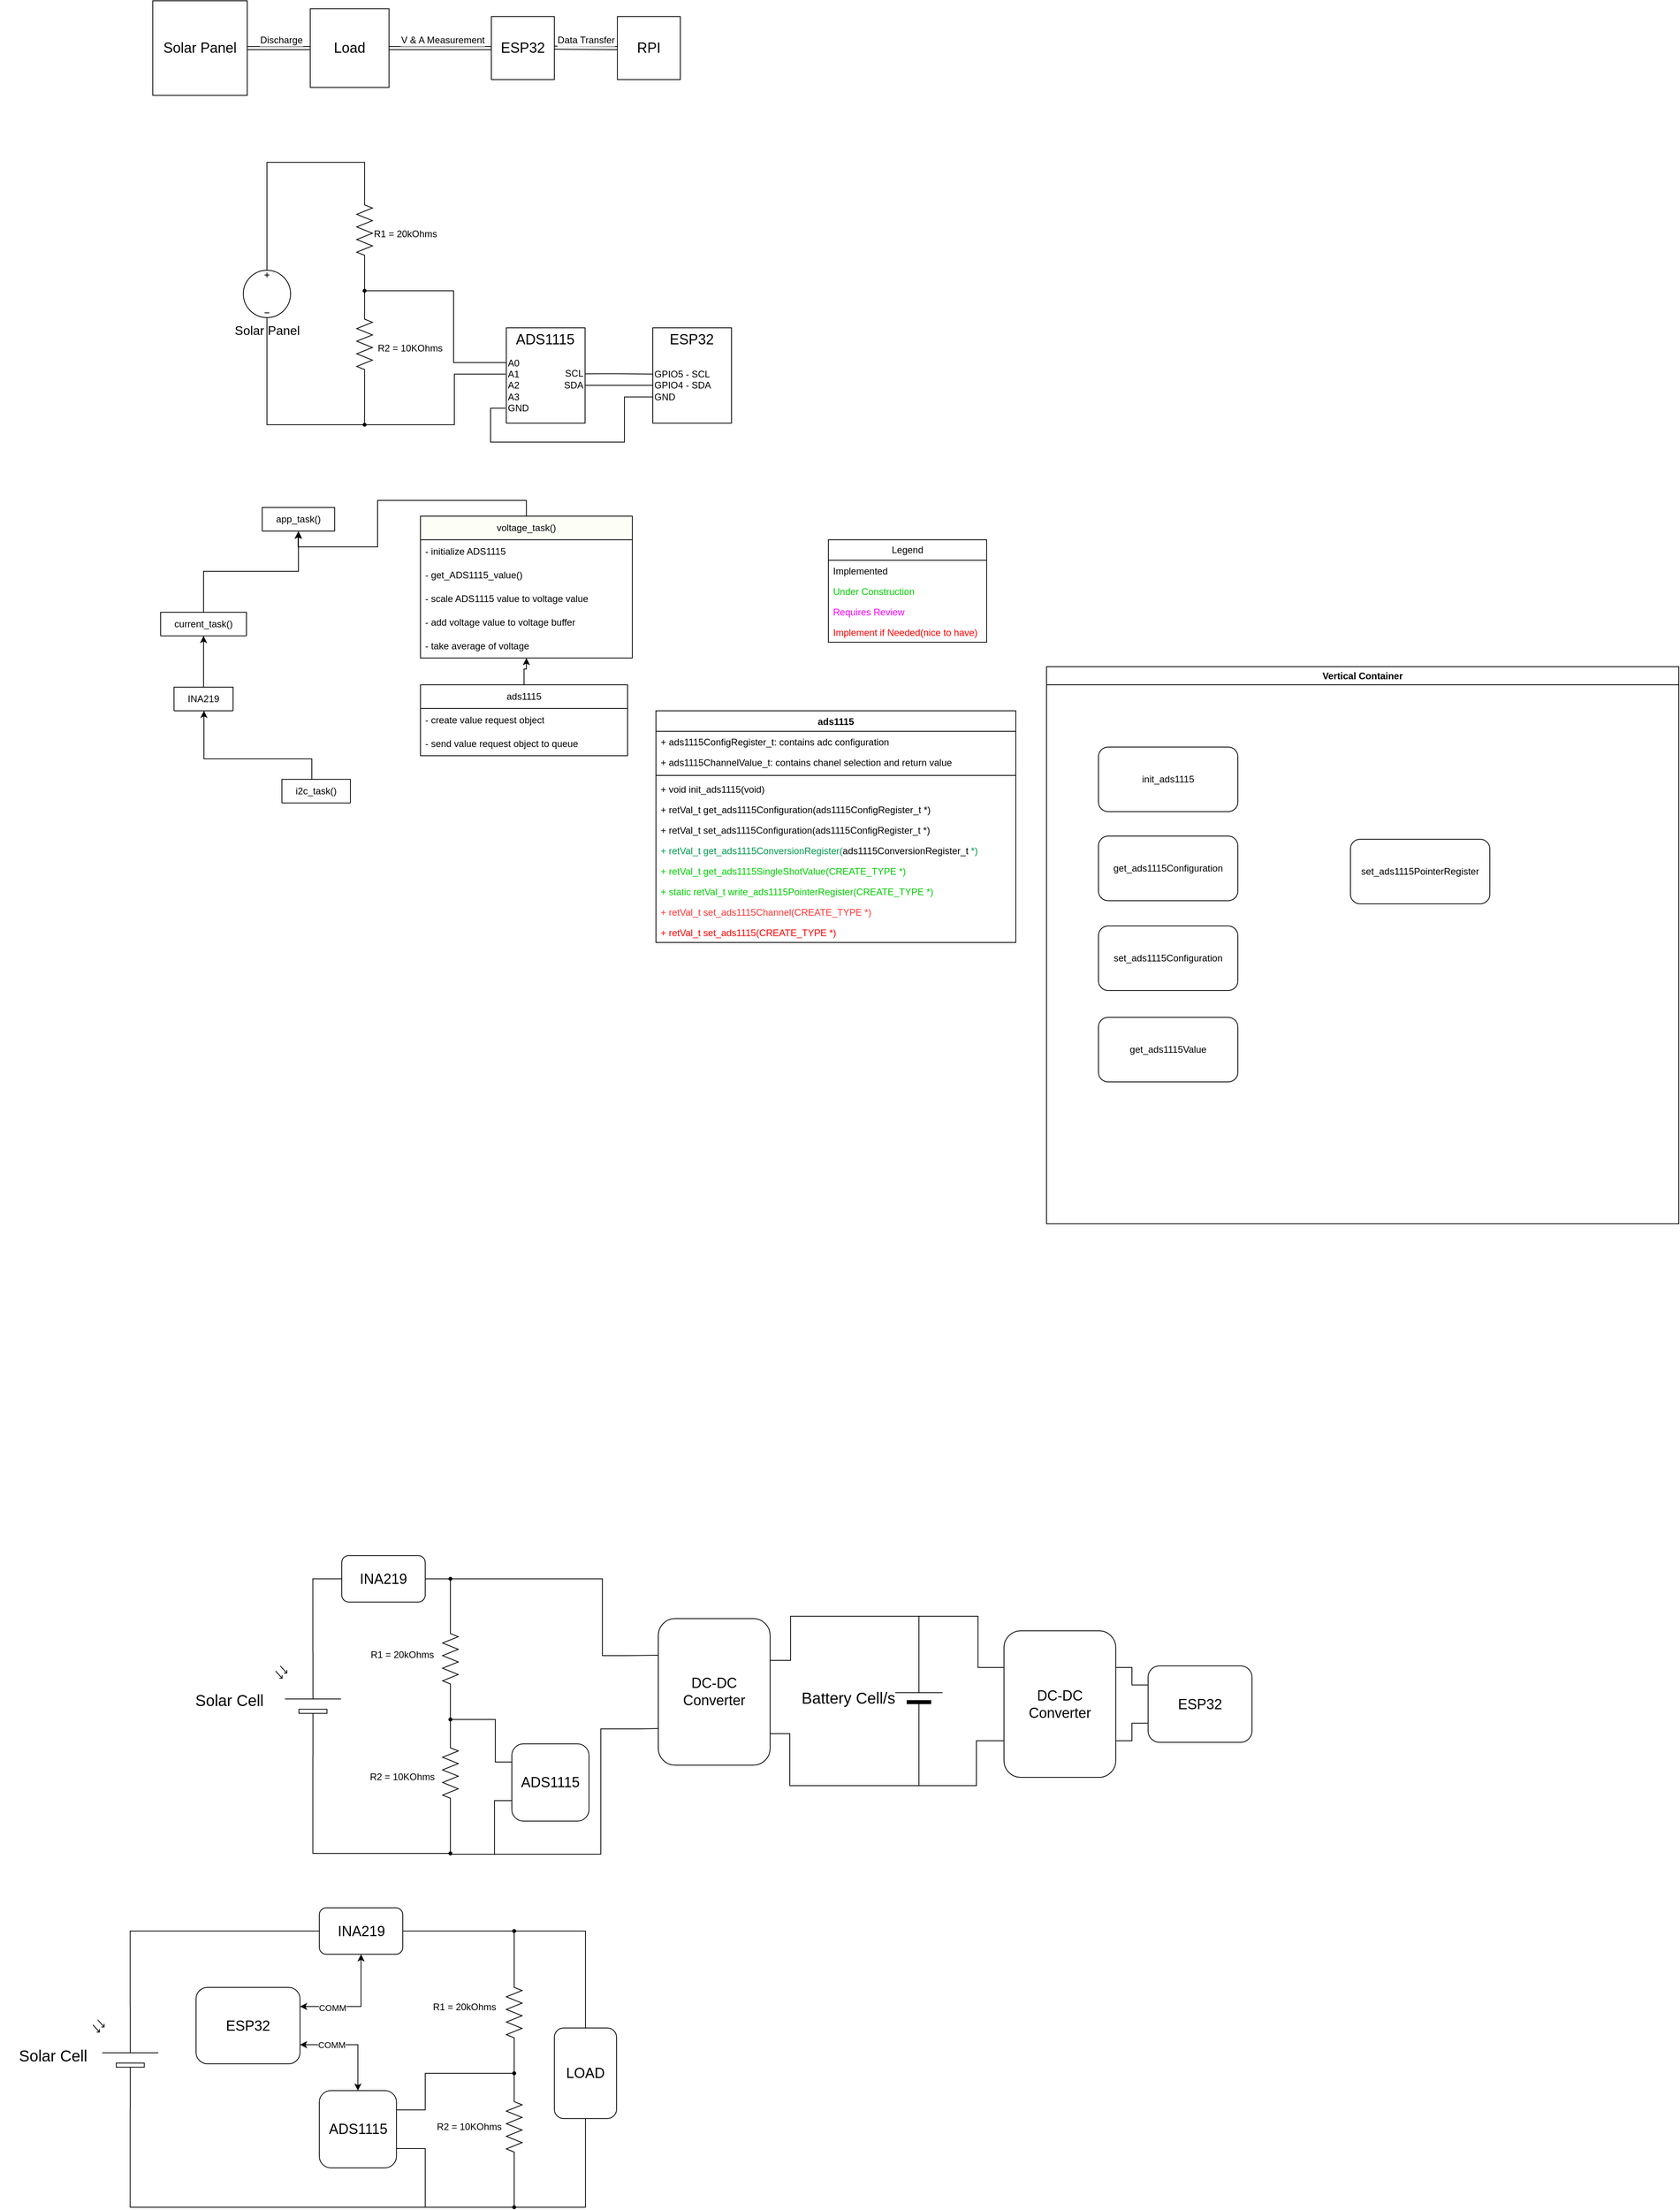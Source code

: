 <mxfile version="27.0.9">
  <diagram name="Page-1" id="JHq0QTUSLiZrBxeyeRcd">
    <mxGraphModel dx="1828" dy="475" grid="0" gridSize="10" guides="1" tooltips="1" connect="1" arrows="1" fold="1" page="0" pageScale="1" pageWidth="850" pageHeight="1100" math="0" shadow="0">
      <root>
        <mxCell id="0" />
        <mxCell id="1" parent="0" />
        <mxCell id="xF0-2XAYZUHGmbeRqZ7W-1" value="&lt;font style=&quot;font-size: 18px;&quot;&gt;Solar Panel&lt;/font&gt;" style="whiteSpace=wrap;html=1;aspect=fixed;" parent="1" vertex="1">
          <mxGeometry x="-290" y="230" width="120" height="120" as="geometry" />
        </mxCell>
        <mxCell id="xF0-2XAYZUHGmbeRqZ7W-2" value="&lt;font style=&quot;font-size: 18px;&quot;&gt;ESP32&lt;/font&gt;" style="whiteSpace=wrap;html=1;aspect=fixed;" parent="1" vertex="1">
          <mxGeometry x="140" y="250" width="80" height="80" as="geometry" />
        </mxCell>
        <mxCell id="xF0-2XAYZUHGmbeRqZ7W-5" value="&lt;font style=&quot;font-size: 18px;&quot;&gt;RPI&lt;/font&gt;" style="whiteSpace=wrap;html=1;aspect=fixed;" parent="1" vertex="1">
          <mxGeometry x="300" y="250" width="80" height="80" as="geometry" />
        </mxCell>
        <mxCell id="xF0-2XAYZUHGmbeRqZ7W-7" value="&lt;font style=&quot;font-size: 18px;&quot;&gt;Load&lt;/font&gt;" style="whiteSpace=wrap;html=1;aspect=fixed;" parent="1" vertex="1">
          <mxGeometry x="-90" y="240" width="100" height="100" as="geometry" />
        </mxCell>
        <mxCell id="xF0-2XAYZUHGmbeRqZ7W-12" value="" style="shape=link;html=1;rounded=0;fontFamily=Helvetica;fontSize=12;fontColor=default;exitX=1;exitY=0.5;exitDx=0;exitDy=0;entryX=0;entryY=0.5;entryDx=0;entryDy=0;" parent="1" source="xF0-2XAYZUHGmbeRqZ7W-7" target="xF0-2XAYZUHGmbeRqZ7W-2" edge="1">
          <mxGeometry width="100" relative="1" as="geometry">
            <mxPoint x="80" y="370" as="sourcePoint" />
            <mxPoint x="180" y="370" as="targetPoint" />
          </mxGeometry>
        </mxCell>
        <mxCell id="xF0-2XAYZUHGmbeRqZ7W-13" value="V &amp;amp; A Measurement" style="edgeLabel;html=1;align=center;verticalAlign=middle;resizable=0;points=[];strokeColor=default;fontFamily=Helvetica;fontSize=12;fontColor=default;fillColor=default;" parent="xF0-2XAYZUHGmbeRqZ7W-12" vertex="1" connectable="0">
          <mxGeometry x="-0.173" relative="1" as="geometry">
            <mxPoint x="14" y="-10" as="offset" />
          </mxGeometry>
        </mxCell>
        <mxCell id="xF0-2XAYZUHGmbeRqZ7W-14" value="" style="shape=link;html=1;rounded=0;fontFamily=Helvetica;fontSize=12;fontColor=default;exitX=1;exitY=0.5;exitDx=0;exitDy=0;" parent="1" edge="1">
          <mxGeometry width="100" relative="1" as="geometry">
            <mxPoint x="220" y="289.52" as="sourcePoint" />
            <mxPoint x="300" y="290" as="targetPoint" />
          </mxGeometry>
        </mxCell>
        <mxCell id="xF0-2XAYZUHGmbeRqZ7W-15" value="Data Transfer" style="edgeLabel;html=1;align=center;verticalAlign=middle;resizable=0;points=[];strokeColor=default;fontFamily=Helvetica;fontSize=12;fontColor=default;fillColor=default;" parent="xF0-2XAYZUHGmbeRqZ7W-14" vertex="1" connectable="0">
          <mxGeometry x="-0.173" relative="1" as="geometry">
            <mxPoint x="7" y="-10" as="offset" />
          </mxGeometry>
        </mxCell>
        <mxCell id="xF0-2XAYZUHGmbeRqZ7W-16" value="" style="shape=link;html=1;rounded=0;fontFamily=Helvetica;fontSize=12;fontColor=default;exitX=1;exitY=0.5;exitDx=0;exitDy=0;" parent="1" source="xF0-2XAYZUHGmbeRqZ7W-1" edge="1">
          <mxGeometry width="100" relative="1" as="geometry">
            <mxPoint x="-170" y="289.76" as="sourcePoint" />
            <mxPoint x="-90" y="290" as="targetPoint" />
          </mxGeometry>
        </mxCell>
        <mxCell id="xF0-2XAYZUHGmbeRqZ7W-17" value="Discharge" style="edgeLabel;html=1;align=center;verticalAlign=middle;resizable=0;points=[];strokeColor=default;fontFamily=Helvetica;fontSize=12;fontColor=default;fillColor=default;" parent="xF0-2XAYZUHGmbeRqZ7W-16" vertex="1" connectable="0">
          <mxGeometry x="-0.525" y="3" relative="1" as="geometry">
            <mxPoint x="24" y="-7" as="offset" />
          </mxGeometry>
        </mxCell>
        <mxCell id="xF0-2XAYZUHGmbeRqZ7W-36" style="edgeStyle=orthogonalEdgeStyle;shape=connector;rounded=0;orthogonalLoop=1;jettySize=auto;html=1;entryX=0;entryY=0.5;entryDx=0;entryDy=0;strokeColor=default;align=center;verticalAlign=middle;fontFamily=Helvetica;fontSize=12;fontColor=default;labelBackgroundColor=default;endArrow=none;endFill=0;exitX=0.5;exitY=1;exitDx=0;exitDy=0;exitPerimeter=0;" parent="1" source="xF0-2XAYZUHGmbeRqZ7W-20" target="xF0-2XAYZUHGmbeRqZ7W-34" edge="1">
          <mxGeometry relative="1" as="geometry">
            <Array as="points">
              <mxPoint x="-145" y="768" />
            </Array>
          </mxGeometry>
        </mxCell>
        <mxCell id="xF0-2XAYZUHGmbeRqZ7W-20" value="&lt;font style=&quot;font-size: 16px;&quot;&gt;Solar Panel&lt;/font&gt;" style="pointerEvents=1;verticalLabelPosition=bottom;shadow=0;dashed=0;align=center;html=1;verticalAlign=top;shape=mxgraph.electrical.signal_sources.source;aspect=fixed;points=[[0.5,0,0],[1,0.5,0],[0.5,1,0],[0,0.5,0]];elSignalType=dc3;strokeColor=default;fontFamily=Helvetica;fontSize=12;fontColor=default;fillColor=default;" parent="1" vertex="1">
          <mxGeometry x="-175" y="572" width="60" height="60" as="geometry" />
        </mxCell>
        <mxCell id="xF0-2XAYZUHGmbeRqZ7W-29" style="edgeStyle=orthogonalEdgeStyle;shape=connector;rounded=0;orthogonalLoop=1;jettySize=auto;html=1;entryX=0.5;entryY=0;entryDx=0;entryDy=0;strokeColor=default;align=center;verticalAlign=middle;fontFamily=Helvetica;fontSize=12;fontColor=default;labelBackgroundColor=default;endArrow=none;endFill=0;" parent="1" source="xF0-2XAYZUHGmbeRqZ7W-21" target="xF0-2XAYZUHGmbeRqZ7W-28" edge="1">
          <mxGeometry relative="1" as="geometry" />
        </mxCell>
        <mxCell id="xF0-2XAYZUHGmbeRqZ7W-21" value="" style="pointerEvents=1;verticalLabelPosition=bottom;shadow=0;dashed=0;align=center;html=1;verticalAlign=top;shape=mxgraph.electrical.resistors.resistor_2;strokeColor=default;fontFamily=Helvetica;fontSize=12;fontColor=default;fillColor=default;rotation=90;" parent="1" vertex="1">
          <mxGeometry x="-71" y="511" width="100" height="20" as="geometry" />
        </mxCell>
        <mxCell id="xF0-2XAYZUHGmbeRqZ7W-31" style="edgeStyle=orthogonalEdgeStyle;shape=connector;rounded=0;orthogonalLoop=1;jettySize=auto;html=1;strokeColor=default;align=center;verticalAlign=middle;fontFamily=Helvetica;fontSize=12;fontColor=default;labelBackgroundColor=default;endArrow=none;endFill=0;" parent="1" source="xF0-2XAYZUHGmbeRqZ7W-22" edge="1">
          <mxGeometry relative="1" as="geometry">
            <mxPoint x="-21" y="602.818" as="targetPoint" />
          </mxGeometry>
        </mxCell>
        <mxCell id="xF0-2XAYZUHGmbeRqZ7W-35" style="edgeStyle=orthogonalEdgeStyle;shape=connector;rounded=0;orthogonalLoop=1;jettySize=auto;html=1;entryX=0.5;entryY=0;entryDx=0;entryDy=0;strokeColor=default;align=center;verticalAlign=middle;fontFamily=Helvetica;fontSize=12;fontColor=default;labelBackgroundColor=default;endArrow=none;endFill=0;" parent="1" source="xF0-2XAYZUHGmbeRqZ7W-22" target="xF0-2XAYZUHGmbeRqZ7W-34" edge="1">
          <mxGeometry relative="1" as="geometry" />
        </mxCell>
        <mxCell id="xF0-2XAYZUHGmbeRqZ7W-22" value="" style="pointerEvents=1;verticalLabelPosition=bottom;shadow=0;dashed=0;align=center;html=1;verticalAlign=top;shape=mxgraph.electrical.resistors.resistor_2;strokeColor=default;fontFamily=Helvetica;fontSize=12;fontColor=default;fillColor=default;rotation=90;" parent="1" vertex="1">
          <mxGeometry x="-71" y="656" width="100" height="20" as="geometry" />
        </mxCell>
        <mxCell id="xF0-2XAYZUHGmbeRqZ7W-23" style="edgeStyle=orthogonalEdgeStyle;rounded=0;orthogonalLoop=1;jettySize=auto;html=1;entryX=0;entryY=0.5;entryDx=0;entryDy=0;entryPerimeter=0;fontFamily=Helvetica;fontSize=12;fontColor=default;endArrow=none;endFill=0;exitX=0.5;exitY=0;exitDx=0;exitDy=0;exitPerimeter=0;" parent="1" source="xF0-2XAYZUHGmbeRqZ7W-20" target="xF0-2XAYZUHGmbeRqZ7W-21" edge="1">
          <mxGeometry relative="1" as="geometry">
            <Array as="points">
              <mxPoint x="-145" y="435" />
              <mxPoint x="-21" y="435" />
            </Array>
          </mxGeometry>
        </mxCell>
        <mxCell id="xF0-2XAYZUHGmbeRqZ7W-38" value="" style="edgeLabel;html=1;align=center;verticalAlign=middle;resizable=0;points=[];strokeColor=default;fontFamily=Helvetica;fontSize=12;fontColor=default;labelBackgroundColor=default;fillColor=default;" parent="xF0-2XAYZUHGmbeRqZ7W-23" vertex="1" connectable="0">
          <mxGeometry x="-0.256" y="-2" relative="1" as="geometry">
            <mxPoint as="offset" />
          </mxGeometry>
        </mxCell>
        <mxCell id="xF0-2XAYZUHGmbeRqZ7W-27" value="R2 = 10KOhms" style="text;html=1;align=center;verticalAlign=middle;whiteSpace=wrap;rounded=0;fontFamily=Helvetica;fontSize=12;fontColor=default;labelBackgroundColor=default;" parent="1" vertex="1">
          <mxGeometry x="-13" y="656" width="100" height="30" as="geometry" />
        </mxCell>
        <mxCell id="xF0-2XAYZUHGmbeRqZ7W-33" style="edgeStyle=orthogonalEdgeStyle;shape=connector;rounded=0;orthogonalLoop=1;jettySize=auto;html=1;strokeColor=default;align=center;verticalAlign=middle;fontFamily=Helvetica;fontSize=12;fontColor=default;labelBackgroundColor=default;endArrow=none;endFill=0;entryX=-0.013;entryY=0.11;entryDx=0;entryDy=0;entryPerimeter=0;" parent="1" source="xF0-2XAYZUHGmbeRqZ7W-28" target="xF0-2XAYZUHGmbeRqZ7W-45" edge="1">
          <mxGeometry relative="1" as="geometry">
            <mxPoint x="157" y="688" as="targetPoint" />
            <Array as="points">
              <mxPoint x="92" y="598" />
              <mxPoint x="92" y="689" />
            </Array>
          </mxGeometry>
        </mxCell>
        <mxCell id="xF0-2XAYZUHGmbeRqZ7W-28" value="" style="ellipse;fillColor=strokeColor;html=1;strokeColor=default;align=center;verticalAlign=middle;fontFamily=Helvetica;fontSize=12;fontColor=default;labelBackgroundColor=default;" parent="1" vertex="1">
          <mxGeometry x="-23" y="596" width="4" height="4" as="geometry" />
        </mxCell>
        <mxCell id="xF0-2XAYZUHGmbeRqZ7W-37" style="edgeStyle=orthogonalEdgeStyle;shape=connector;rounded=0;orthogonalLoop=1;jettySize=auto;html=1;strokeColor=default;align=center;verticalAlign=middle;fontFamily=Helvetica;fontSize=12;fontColor=default;labelBackgroundColor=default;endArrow=none;endFill=0;entryX=-0.017;entryY=0.307;entryDx=0;entryDy=0;entryPerimeter=0;" parent="1" source="xF0-2XAYZUHGmbeRqZ7W-34" target="xF0-2XAYZUHGmbeRqZ7W-45" edge="1">
          <mxGeometry relative="1" as="geometry">
            <mxPoint x="137" y="739" as="targetPoint" />
            <Array as="points">
              <mxPoint x="93" y="768" />
              <mxPoint x="93" y="704" />
            </Array>
          </mxGeometry>
        </mxCell>
        <mxCell id="xF0-2XAYZUHGmbeRqZ7W-34" value="" style="ellipse;fillColor=strokeColor;html=1;strokeColor=default;align=center;verticalAlign=middle;fontFamily=Helvetica;fontSize=12;fontColor=default;labelBackgroundColor=default;" parent="1" vertex="1">
          <mxGeometry x="-23" y="766" width="4" height="4" as="geometry" />
        </mxCell>
        <mxCell id="xF0-2XAYZUHGmbeRqZ7W-39" value="R1 = 20kOhms" style="text;html=1;align=center;verticalAlign=middle;whiteSpace=wrap;rounded=0;fontFamily=Helvetica;fontSize=12;fontColor=default;labelBackgroundColor=default;" parent="1" vertex="1">
          <mxGeometry x="-19" y="511" width="100" height="30" as="geometry" />
        </mxCell>
        <mxCell id="xF0-2XAYZUHGmbeRqZ7W-46" value="" style="group" parent="1" vertex="1" connectable="0">
          <mxGeometry x="159" y="645" width="100" height="121" as="geometry" />
        </mxCell>
        <mxCell id="xF0-2XAYZUHGmbeRqZ7W-43" value="" style="rounded=0;whiteSpace=wrap;html=1;strokeColor=default;align=center;verticalAlign=middle;fontFamily=Helvetica;fontSize=12;fontColor=default;labelBackgroundColor=default;fillColor=default;" parent="xF0-2XAYZUHGmbeRqZ7W-46" vertex="1">
          <mxGeometry width="100" height="121" as="geometry" />
        </mxCell>
        <mxCell id="xF0-2XAYZUHGmbeRqZ7W-44" value="&lt;font style=&quot;font-size: 18px;&quot;&gt;ADS1115&lt;/font&gt;" style="text;html=1;align=center;verticalAlign=middle;whiteSpace=wrap;rounded=0;fontFamily=Helvetica;fontSize=12;fontColor=default;labelBackgroundColor=default;" parent="xF0-2XAYZUHGmbeRqZ7W-46" vertex="1">
          <mxGeometry width="99" height="30" as="geometry" />
        </mxCell>
        <mxCell id="xF0-2XAYZUHGmbeRqZ7W-45" value="A0&lt;br&gt;A1&lt;br&gt;A2&lt;br&gt;A3&lt;div&gt;GND&lt;/div&gt;" style="text;html=1;align=left;verticalAlign=middle;whiteSpace=wrap;rounded=0;fontFamily=Helvetica;fontSize=12;fontColor=default;labelBackgroundColor=default;" parent="xF0-2XAYZUHGmbeRqZ7W-46" vertex="1">
          <mxGeometry y="36" width="46" height="74" as="geometry" />
        </mxCell>
        <mxCell id="xF0-2XAYZUHGmbeRqZ7W-54" value="SCL&lt;br&gt;SDA" style="text;html=1;align=right;verticalAlign=middle;whiteSpace=wrap;rounded=0;fontFamily=Helvetica;fontSize=12;fontColor=default;labelBackgroundColor=default;" parent="xF0-2XAYZUHGmbeRqZ7W-46" vertex="1">
          <mxGeometry x="54" y="34" width="46" height="61" as="geometry" />
        </mxCell>
        <mxCell id="xF0-2XAYZUHGmbeRqZ7W-47" value="" style="group" parent="1" vertex="1" connectable="0">
          <mxGeometry x="345" y="645" width="100" height="121" as="geometry" />
        </mxCell>
        <mxCell id="xF0-2XAYZUHGmbeRqZ7W-48" value="" style="rounded=0;whiteSpace=wrap;html=1;strokeColor=default;align=center;verticalAlign=middle;fontFamily=Helvetica;fontSize=12;fontColor=default;labelBackgroundColor=default;fillColor=default;" parent="xF0-2XAYZUHGmbeRqZ7W-47" vertex="1">
          <mxGeometry width="100" height="121" as="geometry" />
        </mxCell>
        <mxCell id="xF0-2XAYZUHGmbeRqZ7W-49" value="&lt;font style=&quot;font-size: 18px;&quot;&gt;ESP32&lt;/font&gt;" style="text;html=1;align=center;verticalAlign=middle;whiteSpace=wrap;rounded=0;fontFamily=Helvetica;fontSize=12;fontColor=default;labelBackgroundColor=default;" parent="xF0-2XAYZUHGmbeRqZ7W-47" vertex="1">
          <mxGeometry width="99" height="30" as="geometry" />
        </mxCell>
        <mxCell id="xF0-2XAYZUHGmbeRqZ7W-50" value="GPIO5 - SCL&lt;br&gt;GPIO4 - SDA&lt;br&gt;&lt;div&gt;GND&lt;/div&gt;" style="text;html=1;align=left;verticalAlign=middle;whiteSpace=wrap;rounded=0;fontFamily=Helvetica;fontSize=12;fontColor=default;labelBackgroundColor=default;" parent="xF0-2XAYZUHGmbeRqZ7W-47" vertex="1">
          <mxGeometry y="36" width="99" height="74" as="geometry" />
        </mxCell>
        <mxCell id="xF0-2XAYZUHGmbeRqZ7W-51" style="edgeStyle=orthogonalEdgeStyle;shape=connector;rounded=0;orthogonalLoop=1;jettySize=auto;html=1;strokeColor=default;align=center;verticalAlign=middle;fontFamily=Helvetica;fontSize=12;fontColor=default;labelBackgroundColor=default;endArrow=none;endFill=0;exitX=-0.002;exitY=0.699;exitDx=0;exitDy=0;exitPerimeter=0;" parent="1" source="xF0-2XAYZUHGmbeRqZ7W-50" edge="1">
          <mxGeometry relative="1" as="geometry">
            <mxPoint x="340" y="729" as="sourcePoint" />
            <mxPoint x="158" y="747" as="targetPoint" />
            <Array as="points">
              <mxPoint x="309" y="733" />
              <mxPoint x="309" y="790" />
              <mxPoint x="139" y="790" />
              <mxPoint x="139" y="747" />
            </Array>
          </mxGeometry>
        </mxCell>
        <mxCell id="xF0-2XAYZUHGmbeRqZ7W-52" style="edgeStyle=orthogonalEdgeStyle;shape=connector;rounded=0;orthogonalLoop=1;jettySize=auto;html=1;strokeColor=default;align=center;verticalAlign=middle;fontFamily=Helvetica;fontSize=12;fontColor=default;labelBackgroundColor=default;endArrow=none;endFill=0;entryX=1.001;entryY=0.603;entryDx=0;entryDy=0;entryPerimeter=0;" parent="1" source="xF0-2XAYZUHGmbeRqZ7W-50" target="xF0-2XAYZUHGmbeRqZ7W-43" edge="1">
          <mxGeometry relative="1" as="geometry">
            <mxPoint x="315.65" y="795.426" as="targetPoint" />
          </mxGeometry>
        </mxCell>
        <mxCell id="xF0-2XAYZUHGmbeRqZ7W-53" value="" style="endArrow=none;html=1;rounded=0;strokeColor=default;align=center;verticalAlign=middle;fontFamily=Helvetica;fontSize=12;fontColor=default;labelBackgroundColor=default;edgeStyle=orthogonalEdgeStyle;entryX=0.005;entryY=0.307;entryDx=0;entryDy=0;entryPerimeter=0;exitX=0.998;exitY=0.482;exitDx=0;exitDy=0;exitPerimeter=0;" parent="1" source="xF0-2XAYZUHGmbeRqZ7W-43" target="xF0-2XAYZUHGmbeRqZ7W-50" edge="1">
          <mxGeometry width="50" height="50" relative="1" as="geometry">
            <mxPoint x="264" y="706" as="sourcePoint" />
            <mxPoint x="324" y="681" as="targetPoint" />
          </mxGeometry>
        </mxCell>
        <mxCell id="GaCa7qd3CedNBoMeVX8I-8" value="app_task()" style="swimlane;fontStyle=0;childLayout=stackLayout;horizontal=1;startSize=30;horizontalStack=0;resizeParent=1;resizeParentMax=0;resizeLast=0;collapsible=1;marginBottom=0;whiteSpace=wrap;html=1;" parent="1" vertex="1" collapsed="1">
          <mxGeometry x="-151" y="873" width="92" height="30" as="geometry">
            <mxRectangle x="153" y="1031" width="140" height="90" as="alternateBounds" />
          </mxGeometry>
        </mxCell>
        <mxCell id="GaCa7qd3CedNBoMeVX8I-9" value="get_filtered_current()" style="text;strokeColor=none;fillColor=none;align=left;verticalAlign=middle;spacingLeft=4;spacingRight=4;overflow=hidden;points=[[0,0.5],[1,0.5]];portConstraint=eastwest;rotatable=0;whiteSpace=wrap;html=1;" parent="GaCa7qd3CedNBoMeVX8I-8" vertex="1">
          <mxGeometry y="30" width="140" height="30" as="geometry" />
        </mxCell>
        <mxCell id="GaCa7qd3CedNBoMeVX8I-10" value="get_filtered_voltage()" style="text;strokeColor=none;fillColor=none;align=left;verticalAlign=middle;spacingLeft=4;spacingRight=4;overflow=hidden;points=[[0,0.5],[1,0.5]];portConstraint=eastwest;rotatable=0;whiteSpace=wrap;html=1;" parent="GaCa7qd3CedNBoMeVX8I-8" vertex="1">
          <mxGeometry y="60" width="140" height="30" as="geometry" />
        </mxCell>
        <mxCell id="qhoRKAc9NmsNX61FJnLE-11" style="edgeStyle=orthogonalEdgeStyle;rounded=0;orthogonalLoop=1;jettySize=auto;html=1;entryX=0.5;entryY=1;entryDx=0;entryDy=0;" parent="1" source="GaCa7qd3CedNBoMeVX8I-12" target="GaCa7qd3CedNBoMeVX8I-8" edge="1">
          <mxGeometry relative="1" as="geometry">
            <Array as="points">
              <mxPoint x="-226" y="954" />
              <mxPoint x="-105" y="954" />
            </Array>
          </mxGeometry>
        </mxCell>
        <mxCell id="GaCa7qd3CedNBoMeVX8I-12" value="current_task()" style="swimlane;fontStyle=0;childLayout=stackLayout;horizontal=1;startSize=30;horizontalStack=0;resizeParent=1;resizeParentMax=0;resizeLast=0;collapsible=1;marginBottom=0;whiteSpace=wrap;html=1;" parent="1" vertex="1" collapsed="1">
          <mxGeometry x="-280" y="1006" width="109" height="30" as="geometry">
            <mxRectangle x="-53" y="1088" width="214" height="180" as="alternateBounds" />
          </mxGeometry>
        </mxCell>
        <mxCell id="GaCa7qd3CedNBoMeVX8I-30" value="- initialize INA219" style="text;strokeColor=none;fillColor=none;align=left;verticalAlign=middle;spacingLeft=4;spacingRight=4;overflow=hidden;points=[[0,0.5],[1,0.5]];portConstraint=eastwest;rotatable=0;whiteSpace=wrap;html=1;" parent="GaCa7qd3CedNBoMeVX8I-12" vertex="1">
          <mxGeometry y="30" width="214" height="30" as="geometry" />
        </mxCell>
        <mxCell id="GaCa7qd3CedNBoMeVX8I-34" value="- get_INA219_value()&amp;nbsp;" style="text;strokeColor=none;fillColor=none;align=left;verticalAlign=middle;spacingLeft=4;spacingRight=4;overflow=hidden;points=[[0,0.5],[1,0.5]];portConstraint=eastwest;rotatable=0;whiteSpace=wrap;html=1;" parent="GaCa7qd3CedNBoMeVX8I-12" vertex="1">
          <mxGeometry y="60" width="214" height="30" as="geometry" />
        </mxCell>
        <mxCell id="GaCa7qd3CedNBoMeVX8I-33" value="- scale INA219 value to current value" style="text;strokeColor=none;fillColor=none;align=left;verticalAlign=middle;spacingLeft=4;spacingRight=4;overflow=hidden;points=[[0,0.5],[1,0.5]];portConstraint=eastwest;rotatable=0;whiteSpace=wrap;html=1;" parent="GaCa7qd3CedNBoMeVX8I-12" vertex="1">
          <mxGeometry y="90" width="214" height="30" as="geometry" />
        </mxCell>
        <mxCell id="GaCa7qd3CedNBoMeVX8I-13" value="- add current value to current buffer" style="text;strokeColor=none;fillColor=none;align=left;verticalAlign=middle;spacingLeft=4;spacingRight=4;overflow=hidden;points=[[0,0.5],[1,0.5]];portConstraint=eastwest;rotatable=0;whiteSpace=wrap;html=1;" parent="GaCa7qd3CedNBoMeVX8I-12" vertex="1">
          <mxGeometry y="120" width="214" height="30" as="geometry" />
        </mxCell>
        <mxCell id="GaCa7qd3CedNBoMeVX8I-32" value="- take average of current" style="text;strokeColor=none;fillColor=none;align=left;verticalAlign=middle;spacingLeft=4;spacingRight=4;overflow=hidden;points=[[0,0.5],[1,0.5]];portConstraint=eastwest;rotatable=0;whiteSpace=wrap;html=1;" parent="GaCa7qd3CedNBoMeVX8I-12" vertex="1">
          <mxGeometry y="150" width="214" height="30" as="geometry" />
        </mxCell>
        <mxCell id="qhoRKAc9NmsNX61FJnLE-8" style="edgeStyle=orthogonalEdgeStyle;rounded=0;orthogonalLoop=1;jettySize=auto;html=1;entryX=0.5;entryY=1;entryDx=0;entryDy=0;" parent="1" source="GaCa7qd3CedNBoMeVX8I-18" target="GaCa7qd3CedNBoMeVX8I-36" edge="1">
          <mxGeometry relative="1" as="geometry" />
        </mxCell>
        <mxCell id="GaCa7qd3CedNBoMeVX8I-18" value="ads1115" style="swimlane;fontStyle=0;childLayout=stackLayout;horizontal=1;startSize=30;horizontalStack=0;resizeParent=1;resizeParentMax=0;resizeLast=0;collapsible=1;marginBottom=0;whiteSpace=wrap;html=1;" parent="1" vertex="1">
          <mxGeometry x="50" y="1098" width="263" height="90" as="geometry">
            <mxRectangle x="-55" y="1101" width="138" height="30" as="alternateBounds" />
          </mxGeometry>
        </mxCell>
        <mxCell id="GaCa7qd3CedNBoMeVX8I-42" value="- create value request object" style="text;strokeColor=none;fillColor=none;align=left;verticalAlign=middle;spacingLeft=4;spacingRight=4;overflow=hidden;points=[[0,0.5],[1,0.5]];portConstraint=eastwest;rotatable=0;whiteSpace=wrap;html=1;" parent="GaCa7qd3CedNBoMeVX8I-18" vertex="1">
          <mxGeometry y="30" width="263" height="30" as="geometry" />
        </mxCell>
        <mxCell id="GaCa7qd3CedNBoMeVX8I-43" value="- send value request object to queue" style="text;strokeColor=none;fillColor=none;align=left;verticalAlign=middle;spacingLeft=4;spacingRight=4;overflow=hidden;points=[[0,0.5],[1,0.5]];portConstraint=eastwest;rotatable=0;whiteSpace=wrap;html=1;" parent="GaCa7qd3CedNBoMeVX8I-18" vertex="1">
          <mxGeometry y="60" width="263" height="30" as="geometry" />
        </mxCell>
        <mxCell id="qhoRKAc9NmsNX61FJnLE-9" style="edgeStyle=orthogonalEdgeStyle;rounded=0;orthogonalLoop=1;jettySize=auto;html=1;entryX=0.5;entryY=1;entryDx=0;entryDy=0;" parent="1" source="GaCa7qd3CedNBoMeVX8I-21" target="GaCa7qd3CedNBoMeVX8I-24" edge="1">
          <mxGeometry relative="1" as="geometry">
            <Array as="points">
              <mxPoint x="-88" y="1192" />
              <mxPoint x="-225" y="1192" />
              <mxPoint x="-225" y="1131" />
            </Array>
          </mxGeometry>
        </mxCell>
        <mxCell id="GaCa7qd3CedNBoMeVX8I-21" value="i2c_task()" style="swimlane;fontStyle=0;childLayout=stackLayout;horizontal=1;startSize=30;horizontalStack=0;resizeParent=1;resizeParentMax=0;resizeLast=0;collapsible=1;marginBottom=0;whiteSpace=wrap;html=1;" parent="1" vertex="1" collapsed="1">
          <mxGeometry x="-126" y="1218" width="87" height="30" as="geometry">
            <mxRectangle x="92" y="1376" width="260" height="150" as="alternateBounds" />
          </mxGeometry>
        </mxCell>
        <mxCell id="GaCa7qd3CedNBoMeVX8I-22" value="- create i2c object Queue" style="text;strokeColor=none;fillColor=none;align=left;verticalAlign=middle;spacingLeft=4;spacingRight=4;overflow=hidden;points=[[0,0.5],[1,0.5]];portConstraint=eastwest;rotatable=0;whiteSpace=wrap;html=1;" parent="GaCa7qd3CedNBoMeVX8I-21" vertex="1">
          <mxGeometry y="30" width="260" height="30" as="geometry" />
        </mxCell>
        <mxCell id="GaCa7qd3CedNBoMeVX8I-47" value="- pop i2c objects" style="text;strokeColor=none;fillColor=none;align=left;verticalAlign=middle;spacingLeft=4;spacingRight=4;overflow=hidden;points=[[0,0.5],[1,0.5]];portConstraint=eastwest;rotatable=0;whiteSpace=wrap;html=1;" parent="GaCa7qd3CedNBoMeVX8I-21" vertex="1">
          <mxGeometry y="60" width="260" height="30" as="geometry" />
        </mxCell>
        <mxCell id="GaCa7qd3CedNBoMeVX8I-48" value="- execute i2c requests" style="text;strokeColor=none;fillColor=none;align=left;verticalAlign=middle;spacingLeft=4;spacingRight=4;overflow=hidden;points=[[0,0.5],[1,0.5]];portConstraint=eastwest;rotatable=0;whiteSpace=wrap;html=1;" parent="GaCa7qd3CedNBoMeVX8I-21" vertex="1">
          <mxGeometry y="90" width="260" height="30" as="geometry" />
        </mxCell>
        <mxCell id="GaCa7qd3CedNBoMeVX8I-23" value="- return values to respective modules" style="text;strokeColor=none;fillColor=none;align=left;verticalAlign=middle;spacingLeft=4;spacingRight=4;overflow=hidden;points=[[0,0.5],[1,0.5]];portConstraint=eastwest;rotatable=0;whiteSpace=wrap;html=1;" parent="GaCa7qd3CedNBoMeVX8I-21" vertex="1">
          <mxGeometry y="120" width="260" height="30" as="geometry" />
        </mxCell>
        <mxCell id="qhoRKAc9NmsNX61FJnLE-10" style="edgeStyle=orthogonalEdgeStyle;rounded=0;orthogonalLoop=1;jettySize=auto;html=1;" parent="1" source="GaCa7qd3CedNBoMeVX8I-24" target="GaCa7qd3CedNBoMeVX8I-12" edge="1">
          <mxGeometry relative="1" as="geometry" />
        </mxCell>
        <mxCell id="GaCa7qd3CedNBoMeVX8I-24" value="INA219" style="swimlane;fontStyle=0;childLayout=stackLayout;horizontal=1;startSize=30;horizontalStack=0;resizeParent=1;resizeParentMax=0;resizeLast=0;collapsible=1;marginBottom=0;whiteSpace=wrap;html=1;" parent="1" vertex="1" collapsed="1">
          <mxGeometry x="-263" y="1101" width="75" height="30" as="geometry">
            <mxRectangle x="-81" y="1184" width="240" height="90" as="alternateBounds" />
          </mxGeometry>
        </mxCell>
        <mxCell id="GaCa7qd3CedNBoMeVX8I-25" value="- create value request object" style="text;strokeColor=none;fillColor=none;align=left;verticalAlign=middle;spacingLeft=4;spacingRight=4;overflow=hidden;points=[[0,0.5],[1,0.5]];portConstraint=eastwest;rotatable=0;whiteSpace=wrap;html=1;" parent="GaCa7qd3CedNBoMeVX8I-24" vertex="1">
          <mxGeometry y="30" width="240" height="30" as="geometry" />
        </mxCell>
        <mxCell id="GaCa7qd3CedNBoMeVX8I-29" value="- send value request object to queue" style="text;strokeColor=none;fillColor=none;align=left;verticalAlign=middle;spacingLeft=4;spacingRight=4;overflow=hidden;points=[[0,0.5],[1,0.5]];portConstraint=eastwest;rotatable=0;whiteSpace=wrap;html=1;" parent="GaCa7qd3CedNBoMeVX8I-24" vertex="1">
          <mxGeometry y="60" width="240" height="30" as="geometry" />
        </mxCell>
        <mxCell id="GaCa7qd3CedNBoMeVX8I-27" style="edgeStyle=orthogonalEdgeStyle;rounded=0;orthogonalLoop=1;jettySize=auto;html=1;entryX=0.496;entryY=1.028;entryDx=0;entryDy=0;entryPerimeter=0;exitX=0.5;exitY=0;exitDx=0;exitDy=0;" parent="1" source="GaCa7qd3CedNBoMeVX8I-36" target="GaCa7qd3CedNBoMeVX8I-10" edge="1">
          <mxGeometry relative="1" as="geometry">
            <mxPoint x="46.485" y="923.0" as="sourcePoint" />
          </mxGeometry>
        </mxCell>
        <mxCell id="GaCa7qd3CedNBoMeVX8I-36" value="voltage_task()" style="swimlane;fontStyle=0;childLayout=stackLayout;horizontal=1;startSize=30;horizontalStack=0;resizeParent=1;resizeParentMax=0;resizeLast=0;collapsible=1;marginBottom=0;whiteSpace=wrap;html=1;fillColor=#FDFFF7;" parent="1" vertex="1">
          <mxGeometry x="50" y="884" width="269" height="180" as="geometry">
            <mxRectangle x="-41" y="1006" width="110" height="30" as="alternateBounds" />
          </mxGeometry>
        </mxCell>
        <mxCell id="GaCa7qd3CedNBoMeVX8I-37" value="- initialize ADS1115" style="text;strokeColor=none;fillColor=none;align=left;verticalAlign=middle;spacingLeft=4;spacingRight=4;overflow=hidden;points=[[0,0.5],[1,0.5]];portConstraint=eastwest;rotatable=0;whiteSpace=wrap;html=1;" parent="GaCa7qd3CedNBoMeVX8I-36" vertex="1">
          <mxGeometry y="30" width="269" height="30" as="geometry" />
        </mxCell>
        <mxCell id="GaCa7qd3CedNBoMeVX8I-38" value="- get_ADS1115_value()&amp;nbsp;" style="text;strokeColor=none;fillColor=none;align=left;verticalAlign=middle;spacingLeft=4;spacingRight=4;overflow=hidden;points=[[0,0.5],[1,0.5]];portConstraint=eastwest;rotatable=0;whiteSpace=wrap;html=1;" parent="GaCa7qd3CedNBoMeVX8I-36" vertex="1">
          <mxGeometry y="60" width="269" height="30" as="geometry" />
        </mxCell>
        <mxCell id="GaCa7qd3CedNBoMeVX8I-39" value="- scale ADS1115 value to voltage value" style="text;strokeColor=none;fillColor=none;align=left;verticalAlign=middle;spacingLeft=4;spacingRight=4;overflow=hidden;points=[[0,0.5],[1,0.5]];portConstraint=eastwest;rotatable=0;whiteSpace=wrap;html=1;" parent="GaCa7qd3CedNBoMeVX8I-36" vertex="1">
          <mxGeometry y="90" width="269" height="30" as="geometry" />
        </mxCell>
        <mxCell id="GaCa7qd3CedNBoMeVX8I-40" value="- add voltage value to voltage buffer" style="text;strokeColor=none;fillColor=none;align=left;verticalAlign=middle;spacingLeft=4;spacingRight=4;overflow=hidden;points=[[0,0.5],[1,0.5]];portConstraint=eastwest;rotatable=0;whiteSpace=wrap;html=1;" parent="GaCa7qd3CedNBoMeVX8I-36" vertex="1">
          <mxGeometry y="120" width="269" height="30" as="geometry" />
        </mxCell>
        <mxCell id="GaCa7qd3CedNBoMeVX8I-41" value="- take average of voltage" style="text;strokeColor=none;fillColor=none;align=left;verticalAlign=middle;spacingLeft=4;spacingRight=4;overflow=hidden;points=[[0,0.5],[1,0.5]];portConstraint=eastwest;rotatable=0;whiteSpace=wrap;html=1;" parent="GaCa7qd3CedNBoMeVX8I-36" vertex="1">
          <mxGeometry y="150" width="269" height="30" as="geometry" />
        </mxCell>
        <mxCell id="4sJv92y5VJKQOatMEMJv-3" value="ads1115" style="swimlane;fontStyle=1;align=center;verticalAlign=top;childLayout=stackLayout;horizontal=1;startSize=26;horizontalStack=0;resizeParent=1;resizeParentMax=0;resizeLast=0;collapsible=1;marginBottom=0;whiteSpace=wrap;html=1;" parent="1" vertex="1">
          <mxGeometry x="349" y="1131" width="457" height="294" as="geometry">
            <mxRectangle x="349" y="1131" width="79" height="26" as="alternateBounds" />
          </mxGeometry>
        </mxCell>
        <mxCell id="4sJv92y5VJKQOatMEMJv-4" value="+ ads1115ConfigRegister_t: contains adc configuration" style="text;strokeColor=none;fillColor=none;align=left;verticalAlign=top;spacingLeft=4;spacingRight=4;overflow=hidden;rotatable=0;points=[[0,0.5],[1,0.5]];portConstraint=eastwest;whiteSpace=wrap;html=1;" parent="4sJv92y5VJKQOatMEMJv-3" vertex="1">
          <mxGeometry y="26" width="457" height="26" as="geometry" />
        </mxCell>
        <mxCell id="4sJv92y5VJKQOatMEMJv-11" value="+ ads1115ChannelValue_t: contains chanel selection and return value" style="text;strokeColor=none;fillColor=none;align=left;verticalAlign=top;spacingLeft=4;spacingRight=4;overflow=hidden;rotatable=0;points=[[0,0.5],[1,0.5]];portConstraint=eastwest;whiteSpace=wrap;html=1;" parent="4sJv92y5VJKQOatMEMJv-3" vertex="1">
          <mxGeometry y="52" width="457" height="26" as="geometry" />
        </mxCell>
        <mxCell id="4sJv92y5VJKQOatMEMJv-5" value="" style="line;strokeWidth=1;fillColor=none;align=left;verticalAlign=middle;spacingTop=-1;spacingLeft=3;spacingRight=3;rotatable=0;labelPosition=right;points=[];portConstraint=eastwest;strokeColor=inherit;" parent="4sJv92y5VJKQOatMEMJv-3" vertex="1">
          <mxGeometry y="78" width="457" height="8" as="geometry" />
        </mxCell>
        <mxCell id="4sJv92y5VJKQOatMEMJv-7" value="+ void init_ads1115(void)" style="text;strokeColor=none;fillColor=none;align=left;verticalAlign=top;spacingLeft=4;spacingRight=4;overflow=hidden;rotatable=0;points=[[0,0.5],[1,0.5]];portConstraint=eastwest;whiteSpace=wrap;html=1;" parent="4sJv92y5VJKQOatMEMJv-3" vertex="1">
          <mxGeometry y="86" width="457" height="26" as="geometry" />
        </mxCell>
        <mxCell id="4sJv92y5VJKQOatMEMJv-6" value="+ retVal_t get_ads1115Configuration(ads1115ConfigRegister_t *)" style="text;strokeColor=none;fillColor=none;align=left;verticalAlign=top;spacingLeft=4;spacingRight=4;overflow=hidden;rotatable=0;points=[[0,0.5],[1,0.5]];portConstraint=eastwest;whiteSpace=wrap;html=1;" parent="4sJv92y5VJKQOatMEMJv-3" vertex="1">
          <mxGeometry y="112" width="457" height="26" as="geometry" />
        </mxCell>
        <mxCell id="4sJv92y5VJKQOatMEMJv-9" value="+ retVal_t set_ads1115Configuration(ads1115ConfigRegister_t *)" style="text;strokeColor=none;fillColor=none;align=left;verticalAlign=top;spacingLeft=4;spacingRight=4;overflow=hidden;rotatable=0;points=[[0,0.5],[1,0.5]];portConstraint=eastwest;whiteSpace=wrap;html=1;" parent="4sJv92y5VJKQOatMEMJv-3" vertex="1">
          <mxGeometry y="138" width="457" height="26" as="geometry" />
        </mxCell>
        <mxCell id="4sJv92y5VJKQOatMEMJv-14" value="&lt;font color=&quot;#00994d&quot;&gt;+ retVal_t get_ads1115ConversionRegister(&lt;/font&gt;ads1115ConversionRegister_t &lt;font color=&quot;#00994d&quot;&gt;*)&lt;/font&gt;" style="text;strokeColor=none;fillColor=none;align=left;verticalAlign=top;spacingLeft=4;spacingRight=4;overflow=hidden;rotatable=0;points=[[0,0.5],[1,0.5]];portConstraint=eastwest;whiteSpace=wrap;html=1;" parent="4sJv92y5VJKQOatMEMJv-3" vertex="1">
          <mxGeometry y="164" width="457" height="26" as="geometry" />
        </mxCell>
        <mxCell id="4sJv92y5VJKQOatMEMJv-8" value="&lt;font color=&quot;#00cc00&quot;&gt;+ retVal_t get_ads1115SingleShotValue(CREATE_TYPE *)&lt;/font&gt;" style="text;strokeColor=none;fillColor=none;align=left;verticalAlign=top;spacingLeft=4;spacingRight=4;overflow=hidden;rotatable=0;points=[[0,0.5],[1,0.5]];portConstraint=eastwest;whiteSpace=wrap;html=1;" parent="4sJv92y5VJKQOatMEMJv-3" vertex="1">
          <mxGeometry y="190" width="457" height="26" as="geometry" />
        </mxCell>
        <mxCell id="4sJv92y5VJKQOatMEMJv-20" value="&lt;font color=&quot;#00cc00&quot;&gt;+ static retVal_t write_ads1115PointerRegister(CREATE_TYPE *)&lt;/font&gt;" style="text;strokeColor=none;fillColor=none;align=left;verticalAlign=top;spacingLeft=4;spacingRight=4;overflow=hidden;rotatable=0;points=[[0,0.5],[1,0.5]];portConstraint=eastwest;whiteSpace=wrap;html=1;" parent="4sJv92y5VJKQOatMEMJv-3" vertex="1">
          <mxGeometry y="216" width="457" height="26" as="geometry" />
        </mxCell>
        <mxCell id="4sJv92y5VJKQOatMEMJv-13" value="&lt;font color=&quot;#ff3333&quot;&gt;+ retVal_t set_ads1115Channel(CREATE_TYPE *)&lt;/font&gt;" style="text;strokeColor=none;fillColor=none;align=left;verticalAlign=top;spacingLeft=4;spacingRight=4;overflow=hidden;rotatable=0;points=[[0,0.5],[1,0.5]];portConstraint=eastwest;whiteSpace=wrap;html=1;" parent="4sJv92y5VJKQOatMEMJv-3" vertex="1">
          <mxGeometry y="242" width="457" height="26" as="geometry" />
        </mxCell>
        <mxCell id="4sJv92y5VJKQOatMEMJv-12" value="&lt;font color=&quot;#ff0000&quot;&gt;+ retVal_t set_ads1115(CREATE_TYPE *)&lt;/font&gt;" style="text;strokeColor=none;fillColor=none;align=left;verticalAlign=top;spacingLeft=4;spacingRight=4;overflow=hidden;rotatable=0;points=[[0,0.5],[1,0.5]];portConstraint=eastwest;whiteSpace=wrap;html=1;" parent="4sJv92y5VJKQOatMEMJv-3" vertex="1">
          <mxGeometry y="268" width="457" height="26" as="geometry" />
        </mxCell>
        <mxCell id="4sJv92y5VJKQOatMEMJv-15" value="Legend" style="swimlane;fontStyle=0;childLayout=stackLayout;horizontal=1;startSize=26;fillColor=none;horizontalStack=0;resizeParent=1;resizeParentMax=0;resizeLast=0;collapsible=1;marginBottom=0;whiteSpace=wrap;html=1;" parent="1" vertex="1">
          <mxGeometry x="568" y="914" width="201" height="130" as="geometry" />
        </mxCell>
        <mxCell id="4sJv92y5VJKQOatMEMJv-16" value="Implemented" style="text;strokeColor=none;fillColor=none;align=left;verticalAlign=top;spacingLeft=4;spacingRight=4;overflow=hidden;rotatable=0;points=[[0,0.5],[1,0.5]];portConstraint=eastwest;whiteSpace=wrap;html=1;" parent="4sJv92y5VJKQOatMEMJv-15" vertex="1">
          <mxGeometry y="26" width="201" height="26" as="geometry" />
        </mxCell>
        <mxCell id="4sJv92y5VJKQOatMEMJv-19" value="&lt;font color=&quot;#00cc00&quot;&gt;Under Construction&lt;/font&gt;" style="text;strokeColor=none;fillColor=none;align=left;verticalAlign=top;spacingLeft=4;spacingRight=4;overflow=hidden;rotatable=0;points=[[0,0.5],[1,0.5]];portConstraint=eastwest;whiteSpace=wrap;html=1;" parent="4sJv92y5VJKQOatMEMJv-15" vertex="1">
          <mxGeometry y="52" width="201" height="26" as="geometry" />
        </mxCell>
        <mxCell id="4sJv92y5VJKQOatMEMJv-17" value="&lt;font color=&quot;#ff00ff&quot;&gt;Requires Review&lt;/font&gt;" style="text;strokeColor=none;fillColor=none;align=left;verticalAlign=top;spacingLeft=4;spacingRight=4;overflow=hidden;rotatable=0;points=[[0,0.5],[1,0.5]];portConstraint=eastwest;whiteSpace=wrap;html=1;" parent="4sJv92y5VJKQOatMEMJv-15" vertex="1">
          <mxGeometry y="78" width="201" height="26" as="geometry" />
        </mxCell>
        <mxCell id="4sJv92y5VJKQOatMEMJv-18" value="&lt;font color=&quot;#ff0000&quot;&gt;Implement if Needed(nice to have)&lt;/font&gt;" style="text;strokeColor=none;fillColor=none;align=left;verticalAlign=top;spacingLeft=4;spacingRight=4;overflow=hidden;rotatable=0;points=[[0,0.5],[1,0.5]];portConstraint=eastwest;whiteSpace=wrap;html=1;" parent="4sJv92y5VJKQOatMEMJv-15" vertex="1">
          <mxGeometry y="104" width="201" height="26" as="geometry" />
        </mxCell>
        <mxCell id="4sJv92y5VJKQOatMEMJv-23" value="Vertical Container" style="swimlane;whiteSpace=wrap;html=1;" parent="1" vertex="1">
          <mxGeometry x="845" y="1075" width="803" height="707" as="geometry" />
        </mxCell>
        <mxCell id="4sJv92y5VJKQOatMEMJv-25" value="set_ads1115PointerRegister" style="rounded=1;whiteSpace=wrap;html=1;" parent="4sJv92y5VJKQOatMEMJv-23" vertex="1">
          <mxGeometry x="386" y="219" width="177" height="82" as="geometry" />
        </mxCell>
        <mxCell id="4sJv92y5VJKQOatMEMJv-26" value="init_ads1115" style="rounded=1;whiteSpace=wrap;html=1;" parent="4sJv92y5VJKQOatMEMJv-23" vertex="1">
          <mxGeometry x="66" y="102" width="177" height="82" as="geometry" />
        </mxCell>
        <mxCell id="4sJv92y5VJKQOatMEMJv-30" value="get_ads1115Configuration" style="rounded=1;whiteSpace=wrap;html=1;" parent="4sJv92y5VJKQOatMEMJv-23" vertex="1">
          <mxGeometry x="66" y="215" width="177" height="82" as="geometry" />
        </mxCell>
        <mxCell id="4sJv92y5VJKQOatMEMJv-31" value="get_ads1115Value" style="rounded=1;whiteSpace=wrap;html=1;" parent="4sJv92y5VJKQOatMEMJv-23" vertex="1">
          <mxGeometry x="66" y="445" width="177" height="82" as="geometry" />
        </mxCell>
        <mxCell id="4sJv92y5VJKQOatMEMJv-32" value="set_ads1115Configuration" style="rounded=1;whiteSpace=wrap;html=1;" parent="4sJv92y5VJKQOatMEMJv-23" vertex="1">
          <mxGeometry x="66" y="329" width="177" height="82" as="geometry" />
        </mxCell>
        <mxCell id="vH_KRUdOyQbDDYCe0MGx-1" style="edgeStyle=orthogonalEdgeStyle;shape=connector;rounded=0;orthogonalLoop=1;jettySize=auto;html=1;entryX=0;entryY=0.5;entryDx=0;entryDy=0;strokeColor=default;align=center;verticalAlign=middle;fontFamily=Helvetica;fontSize=12;fontColor=default;labelBackgroundColor=default;endArrow=none;endFill=0;exitX=0;exitY=0.57;exitDx=0;exitDy=0;exitPerimeter=0;" edge="1" parent="1" source="vH_KRUdOyQbDDYCe0MGx-46" target="vH_KRUdOyQbDDYCe0MGx-14">
          <mxGeometry relative="1" as="geometry">
            <Array as="points">
              <mxPoint x="-87" y="2581" />
            </Array>
            <mxPoint x="-141" y="2447" as="sourcePoint" />
          </mxGeometry>
        </mxCell>
        <mxCell id="vH_KRUdOyQbDDYCe0MGx-3" style="edgeStyle=orthogonalEdgeStyle;shape=connector;rounded=0;orthogonalLoop=1;jettySize=auto;html=1;entryX=0.5;entryY=0;entryDx=0;entryDy=0;strokeColor=default;align=center;verticalAlign=middle;fontFamily=Helvetica;fontSize=12;fontColor=default;labelBackgroundColor=default;endArrow=none;endFill=0;" edge="1" parent="1" source="vH_KRUdOyQbDDYCe0MGx-4" target="vH_KRUdOyQbDDYCe0MGx-12">
          <mxGeometry relative="1" as="geometry" />
        </mxCell>
        <mxCell id="vH_KRUdOyQbDDYCe0MGx-56" style="edgeStyle=orthogonalEdgeStyle;shape=connector;rounded=0;orthogonalLoop=1;jettySize=auto;html=1;entryX=0.5;entryY=1;entryDx=0;entryDy=0;strokeColor=default;align=center;verticalAlign=middle;fontFamily=Helvetica;fontSize=11;fontColor=default;labelBackgroundColor=default;startFill=0;endArrow=none;" edge="1" parent="1" source="vH_KRUdOyQbDDYCe0MGx-4" target="vH_KRUdOyQbDDYCe0MGx-49">
          <mxGeometry relative="1" as="geometry" />
        </mxCell>
        <mxCell id="vH_KRUdOyQbDDYCe0MGx-4" value="" style="pointerEvents=1;verticalLabelPosition=bottom;shadow=0;dashed=0;align=center;html=1;verticalAlign=top;shape=mxgraph.electrical.resistors.resistor_2;strokeColor=default;fontFamily=Helvetica;fontSize=12;fontColor=default;fillColor=default;rotation=90;" vertex="1" parent="1">
          <mxGeometry x="38" y="2324" width="100" height="20" as="geometry" />
        </mxCell>
        <mxCell id="vH_KRUdOyQbDDYCe0MGx-5" style="edgeStyle=orthogonalEdgeStyle;shape=connector;rounded=0;orthogonalLoop=1;jettySize=auto;html=1;strokeColor=default;align=center;verticalAlign=middle;fontFamily=Helvetica;fontSize=12;fontColor=default;labelBackgroundColor=default;endArrow=none;endFill=0;" edge="1" parent="1" source="vH_KRUdOyQbDDYCe0MGx-7">
          <mxGeometry relative="1" as="geometry">
            <mxPoint x="88" y="2415.818" as="targetPoint" />
          </mxGeometry>
        </mxCell>
        <mxCell id="vH_KRUdOyQbDDYCe0MGx-6" style="edgeStyle=orthogonalEdgeStyle;shape=connector;rounded=0;orthogonalLoop=1;jettySize=auto;html=1;entryX=0.5;entryY=0;entryDx=0;entryDy=0;strokeColor=default;align=center;verticalAlign=middle;fontFamily=Helvetica;fontSize=12;fontColor=default;labelBackgroundColor=default;endArrow=none;endFill=0;" edge="1" parent="1" source="vH_KRUdOyQbDDYCe0MGx-7" target="vH_KRUdOyQbDDYCe0MGx-14">
          <mxGeometry relative="1" as="geometry" />
        </mxCell>
        <mxCell id="vH_KRUdOyQbDDYCe0MGx-48" style="edgeStyle=orthogonalEdgeStyle;shape=connector;rounded=0;orthogonalLoop=1;jettySize=auto;html=1;entryX=0;entryY=0.75;entryDx=0;entryDy=0;strokeColor=default;align=center;verticalAlign=middle;fontFamily=Helvetica;fontSize=11;fontColor=default;labelBackgroundColor=default;startFill=0;endArrow=none;" edge="1" parent="1" source="vH_KRUdOyQbDDYCe0MGx-7" target="vH_KRUdOyQbDDYCe0MGx-45">
          <mxGeometry relative="1" as="geometry">
            <Array as="points">
              <mxPoint x="88" y="2582" />
              <mxPoint x="279" y="2582" />
              <mxPoint x="279" y="2423" />
              <mxPoint x="328" y="2423" />
            </Array>
          </mxGeometry>
        </mxCell>
        <mxCell id="vH_KRUdOyQbDDYCe0MGx-7" value="" style="pointerEvents=1;verticalLabelPosition=bottom;shadow=0;dashed=0;align=center;html=1;verticalAlign=top;shape=mxgraph.electrical.resistors.resistor_2;strokeColor=default;fontFamily=Helvetica;fontSize=12;fontColor=default;fillColor=default;rotation=90;" vertex="1" parent="1">
          <mxGeometry x="38" y="2469" width="100" height="20" as="geometry" />
        </mxCell>
        <mxCell id="vH_KRUdOyQbDDYCe0MGx-10" value="R2 = 10KOhms" style="text;html=1;align=center;verticalAlign=middle;whiteSpace=wrap;rounded=0;fontFamily=Helvetica;fontSize=12;fontColor=default;labelBackgroundColor=default;" vertex="1" parent="1">
          <mxGeometry x="-23" y="2469" width="100" height="30" as="geometry" />
        </mxCell>
        <mxCell id="vH_KRUdOyQbDDYCe0MGx-58" style="edgeStyle=orthogonalEdgeStyle;shape=connector;rounded=0;orthogonalLoop=1;jettySize=auto;html=1;entryX=0;entryY=0.25;entryDx=0;entryDy=0;strokeColor=default;align=center;verticalAlign=middle;fontFamily=Helvetica;fontSize=11;fontColor=default;labelBackgroundColor=default;startFill=0;endArrow=none;" edge="1" parent="1" source="vH_KRUdOyQbDDYCe0MGx-12" target="vH_KRUdOyQbDDYCe0MGx-38">
          <mxGeometry relative="1" as="geometry">
            <Array as="points">
              <mxPoint x="145" y="2411" />
              <mxPoint x="145" y="2465" />
            </Array>
          </mxGeometry>
        </mxCell>
        <mxCell id="vH_KRUdOyQbDDYCe0MGx-12" value="" style="ellipse;fillColor=strokeColor;html=1;strokeColor=default;align=center;verticalAlign=middle;fontFamily=Helvetica;fontSize=12;fontColor=default;labelBackgroundColor=default;" vertex="1" parent="1">
          <mxGeometry x="86" y="2409" width="4" height="4" as="geometry" />
        </mxCell>
        <mxCell id="vH_KRUdOyQbDDYCe0MGx-59" style="edgeStyle=orthogonalEdgeStyle;shape=connector;rounded=0;orthogonalLoop=1;jettySize=auto;html=1;entryX=0;entryY=0.75;entryDx=0;entryDy=0;strokeColor=default;align=center;verticalAlign=middle;fontFamily=Helvetica;fontSize=11;fontColor=default;labelBackgroundColor=default;startFill=0;endArrow=none;" edge="1" parent="1" source="vH_KRUdOyQbDDYCe0MGx-14" target="vH_KRUdOyQbDDYCe0MGx-38">
          <mxGeometry relative="1" as="geometry">
            <Array as="points">
              <mxPoint x="144" y="2582" />
              <mxPoint x="144" y="2514" />
            </Array>
          </mxGeometry>
        </mxCell>
        <mxCell id="vH_KRUdOyQbDDYCe0MGx-14" value="" style="ellipse;fillColor=strokeColor;html=1;strokeColor=default;align=center;verticalAlign=middle;fontFamily=Helvetica;fontSize=12;fontColor=default;labelBackgroundColor=default;" vertex="1" parent="1">
          <mxGeometry x="86" y="2579" width="4" height="4" as="geometry" />
        </mxCell>
        <mxCell id="vH_KRUdOyQbDDYCe0MGx-15" value="R1 = 20kOhms" style="text;html=1;align=center;verticalAlign=middle;whiteSpace=wrap;rounded=0;fontFamily=Helvetica;fontSize=12;fontColor=default;labelBackgroundColor=default;" vertex="1" parent="1">
          <mxGeometry x="-23" y="2314" width="100" height="30" as="geometry" />
        </mxCell>
        <mxCell id="vH_KRUdOyQbDDYCe0MGx-38" value="&lt;font style=&quot;font-size: 18px;&quot;&gt;ADS1115&lt;/font&gt;" style="rounded=1;whiteSpace=wrap;html=1;fontFamily=Helvetica;fontSize=11;fontColor=default;labelBackgroundColor=default;" vertex="1" parent="1">
          <mxGeometry x="166" y="2442" width="98" height="98" as="geometry" />
        </mxCell>
        <mxCell id="vH_KRUdOyQbDDYCe0MGx-39" value="&lt;font style=&quot;font-size: 18px;&quot;&gt;ESP32&lt;/font&gt;" style="rounded=1;whiteSpace=wrap;html=1;fontFamily=Helvetica;fontSize=11;fontColor=default;labelBackgroundColor=default;" vertex="1" parent="1">
          <mxGeometry x="974" y="2343" width="132" height="97" as="geometry" />
        </mxCell>
        <mxCell id="vH_KRUdOyQbDDYCe0MGx-53" style="edgeStyle=orthogonalEdgeStyle;shape=connector;rounded=0;orthogonalLoop=1;jettySize=auto;html=1;entryX=0;entryY=0.5;entryDx=0;entryDy=0;strokeColor=default;align=center;verticalAlign=middle;fontFamily=Helvetica;fontSize=11;fontColor=default;labelBackgroundColor=default;startFill=0;endArrow=none;" edge="1" parent="1" source="vH_KRUdOyQbDDYCe0MGx-40" target="vH_KRUdOyQbDDYCe0MGx-49">
          <mxGeometry relative="1" as="geometry" />
        </mxCell>
        <mxCell id="vH_KRUdOyQbDDYCe0MGx-40" value="&lt;font style=&quot;font-size: 18px;&quot;&gt;INA219&lt;/font&gt;" style="rounded=1;whiteSpace=wrap;html=1;fontFamily=Helvetica;fontSize=11;fontColor=default;labelBackgroundColor=default;" vertex="1" parent="1">
          <mxGeometry x="-50" y="2203" width="106" height="59" as="geometry" />
        </mxCell>
        <mxCell id="vH_KRUdOyQbDDYCe0MGx-42" style="edgeStyle=orthogonalEdgeStyle;shape=connector;rounded=0;orthogonalLoop=1;jettySize=auto;html=1;entryX=1;entryY=0.57;entryDx=0;entryDy=0;entryPerimeter=0;strokeColor=default;align=center;verticalAlign=middle;fontFamily=Helvetica;fontSize=11;fontColor=default;labelBackgroundColor=default;startFill=0;endArrow=none;" edge="1" parent="1" source="vH_KRUdOyQbDDYCe0MGx-40" target="vH_KRUdOyQbDDYCe0MGx-46">
          <mxGeometry relative="1" as="geometry">
            <mxPoint x="-141" y="2387" as="targetPoint" />
          </mxGeometry>
        </mxCell>
        <mxCell id="vH_KRUdOyQbDDYCe0MGx-45" value="&lt;font style=&quot;font-size: 18px;&quot;&gt;DC-DC Converter&lt;/font&gt;" style="rounded=1;whiteSpace=wrap;html=1;fontFamily=Helvetica;fontSize=11;fontColor=default;labelBackgroundColor=default;" vertex="1" parent="1">
          <mxGeometry x="352" y="2283" width="142" height="186" as="geometry" />
        </mxCell>
        <mxCell id="vH_KRUdOyQbDDYCe0MGx-46" value="" style="verticalLabelPosition=bottom;shadow=0;dashed=0;align=center;html=1;verticalAlign=top;shape=mxgraph.electrical.opto_electronics.solar_cell;pointerEvents=1;fontFamily=Helvetica;fontSize=11;fontColor=default;labelBackgroundColor=default;rotation=-90;" vertex="1" parent="1">
          <mxGeometry x="-158" y="2350" width="131" height="83" as="geometry" />
        </mxCell>
        <mxCell id="vH_KRUdOyQbDDYCe0MGx-57" style="edgeStyle=orthogonalEdgeStyle;shape=connector;rounded=0;orthogonalLoop=1;jettySize=auto;html=1;strokeColor=default;align=center;verticalAlign=middle;fontFamily=Helvetica;fontSize=11;fontColor=default;labelBackgroundColor=default;startFill=0;endArrow=none;entryX=0;entryY=0.25;entryDx=0;entryDy=0;" edge="1" parent="1" source="vH_KRUdOyQbDDYCe0MGx-49" target="vH_KRUdOyQbDDYCe0MGx-45">
          <mxGeometry relative="1" as="geometry">
            <mxPoint x="160.916" y="2278.309" as="targetPoint" />
            <Array as="points">
              <mxPoint x="281" y="2233" />
              <mxPoint x="281" y="2330" />
              <mxPoint x="311" y="2330" />
            </Array>
          </mxGeometry>
        </mxCell>
        <mxCell id="vH_KRUdOyQbDDYCe0MGx-49" value="" style="ellipse;fillColor=strokeColor;html=1;strokeColor=default;align=center;verticalAlign=middle;fontFamily=Helvetica;fontSize=12;fontColor=default;labelBackgroundColor=default;" vertex="1" parent="1">
          <mxGeometry x="86" y="2230.5" width="4" height="4" as="geometry" />
        </mxCell>
        <mxCell id="vH_KRUdOyQbDDYCe0MGx-60" value="" style="verticalLabelPosition=bottom;shadow=0;dashed=0;align=center;fillColor=strokeColor;html=1;verticalAlign=top;strokeWidth=1;shape=mxgraph.electrical.miscellaneous.monocell_battery;fontFamily=Helvetica;fontSize=11;fontColor=default;labelBackgroundColor=default;rotation=-90;" vertex="1" parent="1">
          <mxGeometry x="633" y="2352" width="100" height="60" as="geometry" />
        </mxCell>
        <mxCell id="vH_KRUdOyQbDDYCe0MGx-61" style="edgeStyle=orthogonalEdgeStyle;shape=connector;rounded=0;orthogonalLoop=1;jettySize=auto;html=1;exitX=1;exitY=0.25;exitDx=0;exitDy=0;entryX=1;entryY=0.5;entryDx=0;entryDy=0;entryPerimeter=0;strokeColor=default;align=center;verticalAlign=middle;fontFamily=Helvetica;fontSize=11;fontColor=default;labelBackgroundColor=default;startFill=0;endArrow=none;" edge="1" parent="1" source="vH_KRUdOyQbDDYCe0MGx-45" target="vH_KRUdOyQbDDYCe0MGx-60">
          <mxGeometry relative="1" as="geometry">
            <Array as="points">
              <mxPoint x="494" y="2336" />
              <mxPoint x="520" y="2336" />
              <mxPoint x="520" y="2280" />
              <mxPoint x="683" y="2280" />
            </Array>
          </mxGeometry>
        </mxCell>
        <mxCell id="vH_KRUdOyQbDDYCe0MGx-62" style="edgeStyle=orthogonalEdgeStyle;shape=connector;rounded=0;orthogonalLoop=1;jettySize=auto;html=1;exitX=1;exitY=0.75;exitDx=0;exitDy=0;entryX=0;entryY=0.5;entryDx=0;entryDy=0;entryPerimeter=0;strokeColor=default;align=center;verticalAlign=middle;fontFamily=Helvetica;fontSize=11;fontColor=default;labelBackgroundColor=default;startFill=0;endArrow=none;" edge="1" parent="1" source="vH_KRUdOyQbDDYCe0MGx-45" target="vH_KRUdOyQbDDYCe0MGx-60">
          <mxGeometry relative="1" as="geometry">
            <Array as="points">
              <mxPoint x="494" y="2429" />
              <mxPoint x="519" y="2429" />
              <mxPoint x="519" y="2495" />
              <mxPoint x="683" y="2495" />
            </Array>
          </mxGeometry>
        </mxCell>
        <mxCell id="vH_KRUdOyQbDDYCe0MGx-68" style="edgeStyle=orthogonalEdgeStyle;shape=connector;rounded=0;orthogonalLoop=1;jettySize=auto;html=1;exitX=1;exitY=0.25;exitDx=0;exitDy=0;entryX=0;entryY=0.25;entryDx=0;entryDy=0;strokeColor=default;align=center;verticalAlign=middle;fontFamily=Helvetica;fontSize=11;fontColor=default;labelBackgroundColor=default;startFill=0;endArrow=none;" edge="1" parent="1" source="vH_KRUdOyQbDDYCe0MGx-63" target="vH_KRUdOyQbDDYCe0MGx-39">
          <mxGeometry relative="1" as="geometry" />
        </mxCell>
        <mxCell id="vH_KRUdOyQbDDYCe0MGx-69" style="edgeStyle=orthogonalEdgeStyle;shape=connector;rounded=0;orthogonalLoop=1;jettySize=auto;html=1;exitX=1;exitY=0.75;exitDx=0;exitDy=0;entryX=0;entryY=0.75;entryDx=0;entryDy=0;strokeColor=default;align=center;verticalAlign=middle;fontFamily=Helvetica;fontSize=11;fontColor=default;labelBackgroundColor=default;startFill=0;endArrow=none;" edge="1" parent="1" source="vH_KRUdOyQbDDYCe0MGx-63" target="vH_KRUdOyQbDDYCe0MGx-39">
          <mxGeometry relative="1" as="geometry" />
        </mxCell>
        <mxCell id="vH_KRUdOyQbDDYCe0MGx-63" value="&lt;font style=&quot;font-size: 18px;&quot;&gt;DC-DC Converter&lt;/font&gt;" style="rounded=1;whiteSpace=wrap;html=1;fontFamily=Helvetica;fontSize=11;fontColor=default;labelBackgroundColor=default;" vertex="1" parent="1">
          <mxGeometry x="791" y="2298.5" width="142" height="186" as="geometry" />
        </mxCell>
        <mxCell id="vH_KRUdOyQbDDYCe0MGx-64" style="edgeStyle=orthogonalEdgeStyle;shape=connector;rounded=0;orthogonalLoop=1;jettySize=auto;html=1;exitX=0;exitY=0.25;exitDx=0;exitDy=0;entryX=1;entryY=0.5;entryDx=0;entryDy=0;entryPerimeter=0;strokeColor=default;align=center;verticalAlign=middle;fontFamily=Helvetica;fontSize=11;fontColor=default;labelBackgroundColor=default;startFill=0;endArrow=none;" edge="1" parent="1" source="vH_KRUdOyQbDDYCe0MGx-63" target="vH_KRUdOyQbDDYCe0MGx-60">
          <mxGeometry relative="1" as="geometry">
            <Array as="points">
              <mxPoint x="758" y="2345" />
              <mxPoint x="758" y="2280" />
              <mxPoint x="683" y="2280" />
            </Array>
          </mxGeometry>
        </mxCell>
        <mxCell id="vH_KRUdOyQbDDYCe0MGx-65" style="edgeStyle=orthogonalEdgeStyle;shape=connector;rounded=0;orthogonalLoop=1;jettySize=auto;html=1;exitX=0;exitY=0.75;exitDx=0;exitDy=0;entryX=0;entryY=0.5;entryDx=0;entryDy=0;entryPerimeter=0;strokeColor=default;align=center;verticalAlign=middle;fontFamily=Helvetica;fontSize=11;fontColor=default;labelBackgroundColor=default;startFill=0;endArrow=none;" edge="1" parent="1" source="vH_KRUdOyQbDDYCe0MGx-63" target="vH_KRUdOyQbDDYCe0MGx-60">
          <mxGeometry relative="1" as="geometry">
            <Array as="points">
              <mxPoint x="756" y="2438" />
              <mxPoint x="756" y="2495" />
              <mxPoint x="683" y="2495" />
            </Array>
          </mxGeometry>
        </mxCell>
        <mxCell id="vH_KRUdOyQbDDYCe0MGx-66" value="&lt;font style=&quot;font-size: 20px;&quot;&gt;Solar Cell&lt;/font&gt;" style="text;html=1;align=center;verticalAlign=middle;whiteSpace=wrap;rounded=0;fontFamily=Helvetica;fontSize=11;fontColor=default;labelBackgroundColor=default;" vertex="1" parent="1">
          <mxGeometry x="-259" y="2371" width="133" height="30" as="geometry" />
        </mxCell>
        <mxCell id="vH_KRUdOyQbDDYCe0MGx-67" value="&lt;font style=&quot;font-size: 20px;&quot;&gt;Battery Cell/s&lt;/font&gt;" style="text;html=1;align=center;verticalAlign=middle;whiteSpace=wrap;rounded=0;fontFamily=Helvetica;fontSize=11;fontColor=default;labelBackgroundColor=default;" vertex="1" parent="1">
          <mxGeometry x="527" y="2368" width="133" height="30" as="geometry" />
        </mxCell>
        <mxCell id="vH_KRUdOyQbDDYCe0MGx-71" style="edgeStyle=orthogonalEdgeStyle;shape=connector;rounded=0;orthogonalLoop=1;jettySize=auto;html=1;entryX=0.5;entryY=0;entryDx=0;entryDy=0;strokeColor=default;align=center;verticalAlign=middle;fontFamily=Helvetica;fontSize=12;fontColor=default;labelBackgroundColor=default;endArrow=none;endFill=0;" edge="1" parent="1" source="vH_KRUdOyQbDDYCe0MGx-73" target="vH_KRUdOyQbDDYCe0MGx-80">
          <mxGeometry relative="1" as="geometry" />
        </mxCell>
        <mxCell id="vH_KRUdOyQbDDYCe0MGx-72" style="edgeStyle=orthogonalEdgeStyle;shape=connector;rounded=0;orthogonalLoop=1;jettySize=auto;html=1;entryX=0.5;entryY=1;entryDx=0;entryDy=0;strokeColor=default;align=center;verticalAlign=middle;fontFamily=Helvetica;fontSize=11;fontColor=default;labelBackgroundColor=default;startFill=0;endArrow=none;exitX=0;exitY=0.5;exitDx=0;exitDy=0;exitPerimeter=0;" edge="1" parent="1" source="vH_KRUdOyQbDDYCe0MGx-73" target="vH_KRUdOyQbDDYCe0MGx-92">
          <mxGeometry relative="1" as="geometry" />
        </mxCell>
        <mxCell id="vH_KRUdOyQbDDYCe0MGx-73" value="" style="pointerEvents=1;verticalLabelPosition=bottom;shadow=0;dashed=0;align=center;html=1;verticalAlign=top;shape=mxgraph.electrical.resistors.resistor_2;strokeColor=default;fontFamily=Helvetica;fontSize=12;fontColor=default;fillColor=default;rotation=90;" vertex="1" parent="1">
          <mxGeometry x="119" y="2773" width="100" height="20" as="geometry" />
        </mxCell>
        <mxCell id="vH_KRUdOyQbDDYCe0MGx-74" style="edgeStyle=orthogonalEdgeStyle;shape=connector;rounded=0;orthogonalLoop=1;jettySize=auto;html=1;strokeColor=default;align=center;verticalAlign=middle;fontFamily=Helvetica;fontSize=12;fontColor=default;labelBackgroundColor=default;endArrow=none;endFill=0;" edge="1" parent="1" source="vH_KRUdOyQbDDYCe0MGx-77">
          <mxGeometry relative="1" as="geometry">
            <mxPoint x="169" y="2864.818" as="targetPoint" />
          </mxGeometry>
        </mxCell>
        <mxCell id="vH_KRUdOyQbDDYCe0MGx-75" style="edgeStyle=orthogonalEdgeStyle;shape=connector;rounded=0;orthogonalLoop=1;jettySize=auto;html=1;entryX=0.5;entryY=0;entryDx=0;entryDy=0;strokeColor=default;align=center;verticalAlign=middle;fontFamily=Helvetica;fontSize=12;fontColor=default;labelBackgroundColor=default;endArrow=none;endFill=0;" edge="1" parent="1" source="vH_KRUdOyQbDDYCe0MGx-77" target="vH_KRUdOyQbDDYCe0MGx-82">
          <mxGeometry relative="1" as="geometry" />
        </mxCell>
        <mxCell id="vH_KRUdOyQbDDYCe0MGx-77" value="" style="pointerEvents=1;verticalLabelPosition=bottom;shadow=0;dashed=0;align=center;html=1;verticalAlign=top;shape=mxgraph.electrical.resistors.resistor_2;strokeColor=default;fontFamily=Helvetica;fontSize=12;fontColor=default;fillColor=default;rotation=90;" vertex="1" parent="1">
          <mxGeometry x="119" y="2918" width="100" height="20" as="geometry" />
        </mxCell>
        <mxCell id="vH_KRUdOyQbDDYCe0MGx-78" value="R2 = 10KOhms" style="text;html=1;align=center;verticalAlign=middle;whiteSpace=wrap;rounded=0;fontFamily=Helvetica;fontSize=12;fontColor=default;labelBackgroundColor=default;" vertex="1" parent="1">
          <mxGeometry x="61.5" y="2913" width="100" height="30" as="geometry" />
        </mxCell>
        <mxCell id="vH_KRUdOyQbDDYCe0MGx-116" style="edgeStyle=orthogonalEdgeStyle;shape=connector;rounded=0;orthogonalLoop=1;jettySize=auto;html=1;entryX=1;entryY=0.25;entryDx=0;entryDy=0;strokeColor=default;align=center;verticalAlign=middle;fontFamily=Helvetica;fontSize=11;fontColor=default;labelBackgroundColor=default;startFill=0;endArrow=none;" edge="1" parent="1" source="vH_KRUdOyQbDDYCe0MGx-80" target="vH_KRUdOyQbDDYCe0MGx-84">
          <mxGeometry relative="1" as="geometry">
            <Array as="points">
              <mxPoint x="56" y="2860" />
              <mxPoint x="56" y="2906" />
            </Array>
          </mxGeometry>
        </mxCell>
        <mxCell id="vH_KRUdOyQbDDYCe0MGx-80" value="" style="ellipse;fillColor=strokeColor;html=1;strokeColor=default;align=center;verticalAlign=middle;fontFamily=Helvetica;fontSize=12;fontColor=default;labelBackgroundColor=default;" vertex="1" parent="1">
          <mxGeometry x="167" y="2858" width="4" height="4" as="geometry" />
        </mxCell>
        <mxCell id="vH_KRUdOyQbDDYCe0MGx-114" style="edgeStyle=orthogonalEdgeStyle;shape=connector;rounded=0;orthogonalLoop=1;jettySize=auto;html=1;strokeColor=default;align=center;verticalAlign=middle;fontFamily=Helvetica;fontSize=11;fontColor=default;labelBackgroundColor=default;startFill=0;endArrow=none;entryX=0;entryY=0.57;entryDx=0;entryDy=0;entryPerimeter=0;" edge="1" parent="1" source="vH_KRUdOyQbDDYCe0MGx-82" target="vH_KRUdOyQbDDYCe0MGx-90">
          <mxGeometry relative="1" as="geometry">
            <mxPoint x="127.933" y="3030" as="targetPoint" />
          </mxGeometry>
        </mxCell>
        <mxCell id="vH_KRUdOyQbDDYCe0MGx-115" style="edgeStyle=orthogonalEdgeStyle;shape=connector;rounded=0;orthogonalLoop=1;jettySize=auto;html=1;entryX=1;entryY=0.75;entryDx=0;entryDy=0;strokeColor=default;align=center;verticalAlign=middle;fontFamily=Helvetica;fontSize=11;fontColor=default;labelBackgroundColor=default;startFill=0;endArrow=none;" edge="1" parent="1" source="vH_KRUdOyQbDDYCe0MGx-82" target="vH_KRUdOyQbDDYCe0MGx-84">
          <mxGeometry relative="1" as="geometry">
            <Array as="points">
              <mxPoint x="56" y="3030" />
              <mxPoint x="56" y="2956" />
            </Array>
          </mxGeometry>
        </mxCell>
        <mxCell id="vH_KRUdOyQbDDYCe0MGx-119" style="edgeStyle=orthogonalEdgeStyle;shape=connector;rounded=0;orthogonalLoop=1;jettySize=auto;html=1;entryX=0.5;entryY=1;entryDx=0;entryDy=0;strokeColor=default;align=center;verticalAlign=middle;fontFamily=Helvetica;fontSize=11;fontColor=default;labelBackgroundColor=default;startFill=0;endArrow=none;" edge="1" parent="1" source="vH_KRUdOyQbDDYCe0MGx-82" target="vH_KRUdOyQbDDYCe0MGx-117">
          <mxGeometry relative="1" as="geometry" />
        </mxCell>
        <mxCell id="vH_KRUdOyQbDDYCe0MGx-82" value="" style="ellipse;fillColor=strokeColor;html=1;strokeColor=default;align=center;verticalAlign=middle;fontFamily=Helvetica;fontSize=12;fontColor=default;labelBackgroundColor=default;" vertex="1" parent="1">
          <mxGeometry x="167" y="3028" width="4" height="4" as="geometry" />
        </mxCell>
        <mxCell id="vH_KRUdOyQbDDYCe0MGx-83" value="R1 = 20kOhms" style="text;html=1;align=center;verticalAlign=middle;whiteSpace=wrap;rounded=0;fontFamily=Helvetica;fontSize=12;fontColor=default;labelBackgroundColor=default;" vertex="1" parent="1">
          <mxGeometry x="56" y="2761" width="100" height="30" as="geometry" />
        </mxCell>
        <mxCell id="vH_KRUdOyQbDDYCe0MGx-84" value="&lt;font style=&quot;font-size: 18px;&quot;&gt;ADS1115&lt;/font&gt;" style="rounded=1;whiteSpace=wrap;html=1;fontFamily=Helvetica;fontSize=11;fontColor=default;labelBackgroundColor=default;" vertex="1" parent="1">
          <mxGeometry x="-78.5" y="2882" width="98" height="98" as="geometry" />
        </mxCell>
        <mxCell id="vH_KRUdOyQbDDYCe0MGx-85" value="&lt;font style=&quot;font-size: 18px;&quot;&gt;ESP32&lt;/font&gt;" style="rounded=1;whiteSpace=wrap;html=1;fontFamily=Helvetica;fontSize=11;fontColor=default;labelBackgroundColor=default;" vertex="1" parent="1">
          <mxGeometry x="-235" y="2751" width="132" height="97" as="geometry" />
        </mxCell>
        <mxCell id="vH_KRUdOyQbDDYCe0MGx-86" style="edgeStyle=orthogonalEdgeStyle;shape=connector;rounded=0;orthogonalLoop=1;jettySize=auto;html=1;entryX=0;entryY=0.5;entryDx=0;entryDy=0;strokeColor=default;align=center;verticalAlign=middle;fontFamily=Helvetica;fontSize=11;fontColor=default;labelBackgroundColor=default;startFill=0;endArrow=none;" edge="1" parent="1" source="vH_KRUdOyQbDDYCe0MGx-87" target="vH_KRUdOyQbDDYCe0MGx-92">
          <mxGeometry relative="1" as="geometry" />
        </mxCell>
        <mxCell id="vH_KRUdOyQbDDYCe0MGx-87" value="&lt;font style=&quot;font-size: 18px;&quot;&gt;INA219&lt;/font&gt;" style="rounded=1;whiteSpace=wrap;html=1;fontFamily=Helvetica;fontSize=11;fontColor=default;labelBackgroundColor=default;" vertex="1" parent="1">
          <mxGeometry x="-78.5" y="2650" width="106" height="59" as="geometry" />
        </mxCell>
        <mxCell id="vH_KRUdOyQbDDYCe0MGx-88" style="edgeStyle=orthogonalEdgeStyle;shape=connector;rounded=0;orthogonalLoop=1;jettySize=auto;html=1;entryX=1;entryY=0.57;entryDx=0;entryDy=0;entryPerimeter=0;strokeColor=default;align=center;verticalAlign=middle;fontFamily=Helvetica;fontSize=11;fontColor=default;labelBackgroundColor=default;startFill=0;endArrow=none;" edge="1" parent="1" source="vH_KRUdOyQbDDYCe0MGx-87" target="vH_KRUdOyQbDDYCe0MGx-90">
          <mxGeometry relative="1" as="geometry">
            <mxPoint x="-169.5" y="2834" as="targetPoint" />
          </mxGeometry>
        </mxCell>
        <mxCell id="vH_KRUdOyQbDDYCe0MGx-90" value="" style="verticalLabelPosition=bottom;shadow=0;dashed=0;align=center;html=1;verticalAlign=top;shape=mxgraph.electrical.opto_electronics.solar_cell;pointerEvents=1;fontFamily=Helvetica;fontSize=11;fontColor=default;labelBackgroundColor=default;rotation=-90;" vertex="1" parent="1">
          <mxGeometry x="-390" y="2799" width="131" height="83" as="geometry" />
        </mxCell>
        <mxCell id="vH_KRUdOyQbDDYCe0MGx-118" style="edgeStyle=orthogonalEdgeStyle;shape=connector;rounded=0;orthogonalLoop=1;jettySize=auto;html=1;strokeColor=default;align=center;verticalAlign=middle;fontFamily=Helvetica;fontSize=11;fontColor=default;labelBackgroundColor=default;startFill=0;endArrow=none;" edge="1" parent="1" source="vH_KRUdOyQbDDYCe0MGx-92" target="vH_KRUdOyQbDDYCe0MGx-117">
          <mxGeometry relative="1" as="geometry" />
        </mxCell>
        <mxCell id="vH_KRUdOyQbDDYCe0MGx-92" value="" style="ellipse;fillColor=strokeColor;html=1;strokeColor=default;align=center;verticalAlign=middle;fontFamily=Helvetica;fontSize=12;fontColor=default;labelBackgroundColor=default;" vertex="1" parent="1">
          <mxGeometry x="167" y="2677.5" width="4" height="4" as="geometry" />
        </mxCell>
        <mxCell id="vH_KRUdOyQbDDYCe0MGx-101" value="&lt;font style=&quot;font-size: 20px;&quot;&gt;Solar Cell&lt;/font&gt;" style="text;html=1;align=center;verticalAlign=middle;whiteSpace=wrap;rounded=0;fontFamily=Helvetica;fontSize=11;fontColor=default;labelBackgroundColor=default;" vertex="1" parent="1">
          <mxGeometry x="-483.5" y="2822" width="133" height="30" as="geometry" />
        </mxCell>
        <mxCell id="vH_KRUdOyQbDDYCe0MGx-108" value="" style="endArrow=classic;startArrow=classic;html=1;rounded=0;strokeColor=default;align=center;verticalAlign=middle;fontFamily=Helvetica;fontSize=11;fontColor=default;labelBackgroundColor=default;edgeStyle=orthogonalEdgeStyle;entryX=0.5;entryY=1;entryDx=0;entryDy=0;exitX=1;exitY=0.25;exitDx=0;exitDy=0;" edge="1" parent="1" source="vH_KRUdOyQbDDYCe0MGx-85" target="vH_KRUdOyQbDDYCe0MGx-87">
          <mxGeometry width="50" height="50" relative="1" as="geometry">
            <mxPoint x="-89" y="2812" as="sourcePoint" />
            <mxPoint x="-39" y="2762" as="targetPoint" />
          </mxGeometry>
        </mxCell>
        <mxCell id="vH_KRUdOyQbDDYCe0MGx-111" value="COMM" style="edgeLabel;html=1;align=center;verticalAlign=middle;resizable=0;points=[];fontFamily=Helvetica;fontSize=11;fontColor=default;labelBackgroundColor=default;" vertex="1" connectable="0" parent="vH_KRUdOyQbDDYCe0MGx-108">
          <mxGeometry x="-0.466" y="-2" relative="1" as="geometry">
            <mxPoint x="2" y="-1" as="offset" />
          </mxGeometry>
        </mxCell>
        <mxCell id="vH_KRUdOyQbDDYCe0MGx-110" value="" style="endArrow=classic;startArrow=classic;html=1;rounded=0;strokeColor=default;align=center;verticalAlign=middle;fontFamily=Helvetica;fontSize=11;fontColor=default;labelBackgroundColor=default;edgeStyle=orthogonalEdgeStyle;exitX=0.5;exitY=0;exitDx=0;exitDy=0;entryX=1;entryY=0.75;entryDx=0;entryDy=0;" edge="1" parent="1" source="vH_KRUdOyQbDDYCe0MGx-84" target="vH_KRUdOyQbDDYCe0MGx-85">
          <mxGeometry width="50" height="50" relative="1" as="geometry">
            <mxPoint x="-76" y="2858" as="sourcePoint" />
            <mxPoint x="-26" y="2808" as="targetPoint" />
          </mxGeometry>
        </mxCell>
        <mxCell id="vH_KRUdOyQbDDYCe0MGx-112" value="COMM" style="edgeLabel;html=1;align=center;verticalAlign=middle;resizable=0;points=[];fontFamily=Helvetica;fontSize=11;fontColor=default;labelBackgroundColor=default;" vertex="1" connectable="0" parent="vH_KRUdOyQbDDYCe0MGx-110">
          <mxGeometry x="0.399" relative="1" as="geometry">
            <mxPoint as="offset" />
          </mxGeometry>
        </mxCell>
        <mxCell id="vH_KRUdOyQbDDYCe0MGx-117" value="&lt;font style=&quot;font-size: 18px;&quot;&gt;LOAD&lt;/font&gt;" style="rounded=1;whiteSpace=wrap;html=1;fontFamily=Helvetica;fontSize=11;fontColor=default;labelBackgroundColor=default;" vertex="1" parent="1">
          <mxGeometry x="220" y="2802.5" width="79" height="115" as="geometry" />
        </mxCell>
      </root>
    </mxGraphModel>
  </diagram>
</mxfile>
